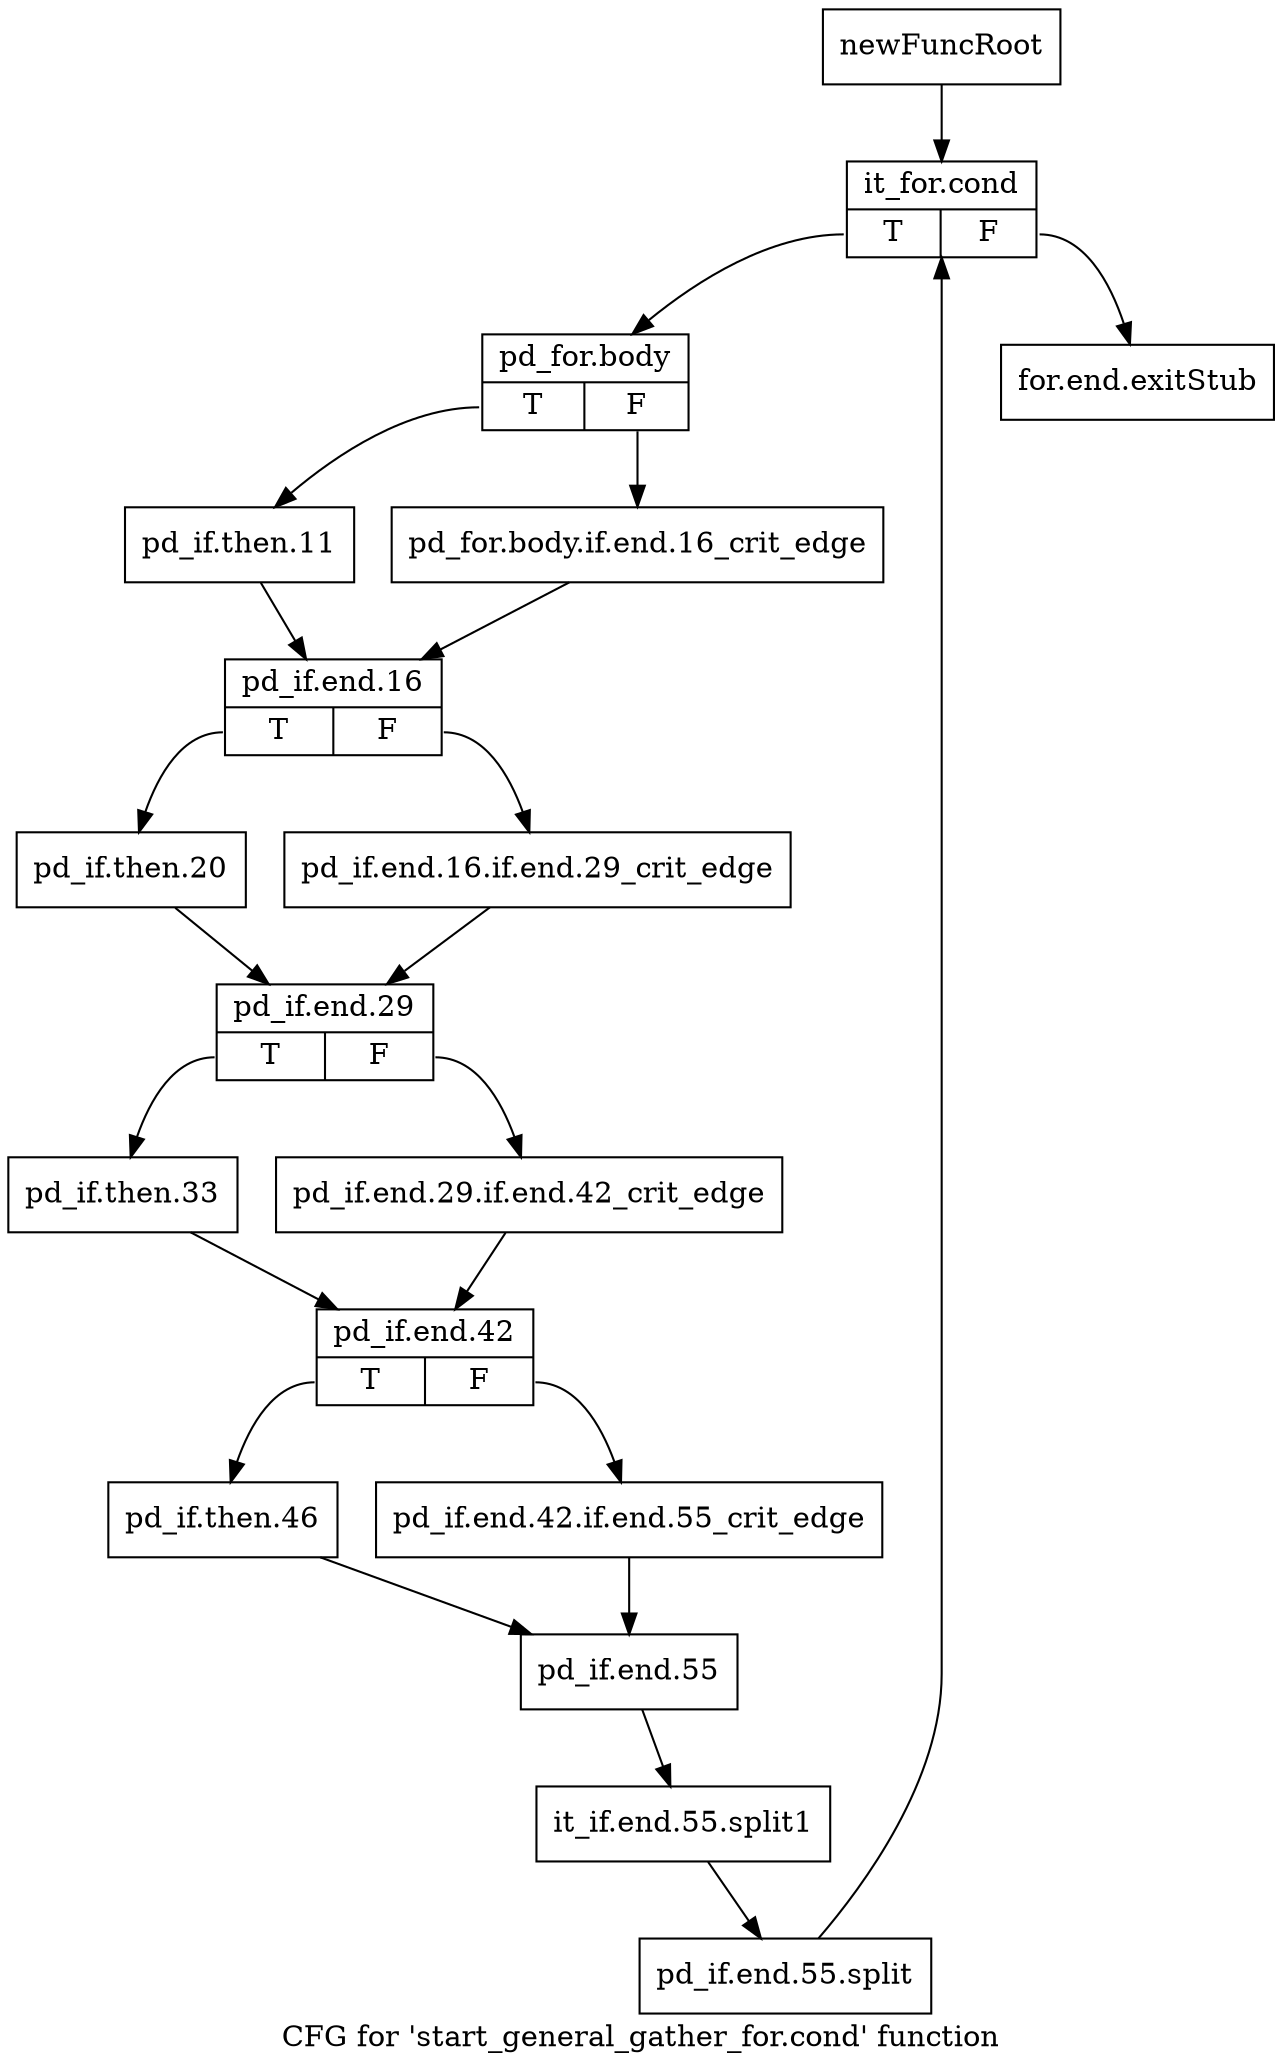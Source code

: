 digraph "CFG for 'start_general_gather_for.cond' function" {
	label="CFG for 'start_general_gather_for.cond' function";

	Node0x1b3e230 [shape=record,label="{newFuncRoot}"];
	Node0x1b3e230 -> Node0x1b3e2d0;
	Node0x1b3e280 [shape=record,label="{for.end.exitStub}"];
	Node0x1b3e2d0 [shape=record,label="{it_for.cond|{<s0>T|<s1>F}}"];
	Node0x1b3e2d0:s0 -> Node0x1b3e320;
	Node0x1b3e2d0:s1 -> Node0x1b3e280;
	Node0x1b3e320 [shape=record,label="{pd_for.body|{<s0>T|<s1>F}}"];
	Node0x1b3e320:s0 -> Node0x1b3e3c0;
	Node0x1b3e320:s1 -> Node0x1b3e370;
	Node0x1b3e370 [shape=record,label="{pd_for.body.if.end.16_crit_edge}"];
	Node0x1b3e370 -> Node0x1b3e410;
	Node0x1b3e3c0 [shape=record,label="{pd_if.then.11}"];
	Node0x1b3e3c0 -> Node0x1b3e410;
	Node0x1b3e410 [shape=record,label="{pd_if.end.16|{<s0>T|<s1>F}}"];
	Node0x1b3e410:s0 -> Node0x1b3e4b0;
	Node0x1b3e410:s1 -> Node0x1b3e460;
	Node0x1b3e460 [shape=record,label="{pd_if.end.16.if.end.29_crit_edge}"];
	Node0x1b3e460 -> Node0x1b3e500;
	Node0x1b3e4b0 [shape=record,label="{pd_if.then.20}"];
	Node0x1b3e4b0 -> Node0x1b3e500;
	Node0x1b3e500 [shape=record,label="{pd_if.end.29|{<s0>T|<s1>F}}"];
	Node0x1b3e500:s0 -> Node0x1b3e5a0;
	Node0x1b3e500:s1 -> Node0x1b3e550;
	Node0x1b3e550 [shape=record,label="{pd_if.end.29.if.end.42_crit_edge}"];
	Node0x1b3e550 -> Node0x1b3e5f0;
	Node0x1b3e5a0 [shape=record,label="{pd_if.then.33}"];
	Node0x1b3e5a0 -> Node0x1b3e5f0;
	Node0x1b3e5f0 [shape=record,label="{pd_if.end.42|{<s0>T|<s1>F}}"];
	Node0x1b3e5f0:s0 -> Node0x1b3e690;
	Node0x1b3e5f0:s1 -> Node0x1b3e640;
	Node0x1b3e640 [shape=record,label="{pd_if.end.42.if.end.55_crit_edge}"];
	Node0x1b3e640 -> Node0x1b3e6e0;
	Node0x1b3e690 [shape=record,label="{pd_if.then.46}"];
	Node0x1b3e690 -> Node0x1b3e6e0;
	Node0x1b3e6e0 [shape=record,label="{pd_if.end.55}"];
	Node0x1b3e6e0 -> Node0x1cbf350;
	Node0x1cbf350 [shape=record,label="{it_if.end.55.split1}"];
	Node0x1cbf350 -> Node0x1cbf6a0;
	Node0x1cbf6a0 [shape=record,label="{pd_if.end.55.split}"];
	Node0x1cbf6a0 -> Node0x1b3e2d0;
}

